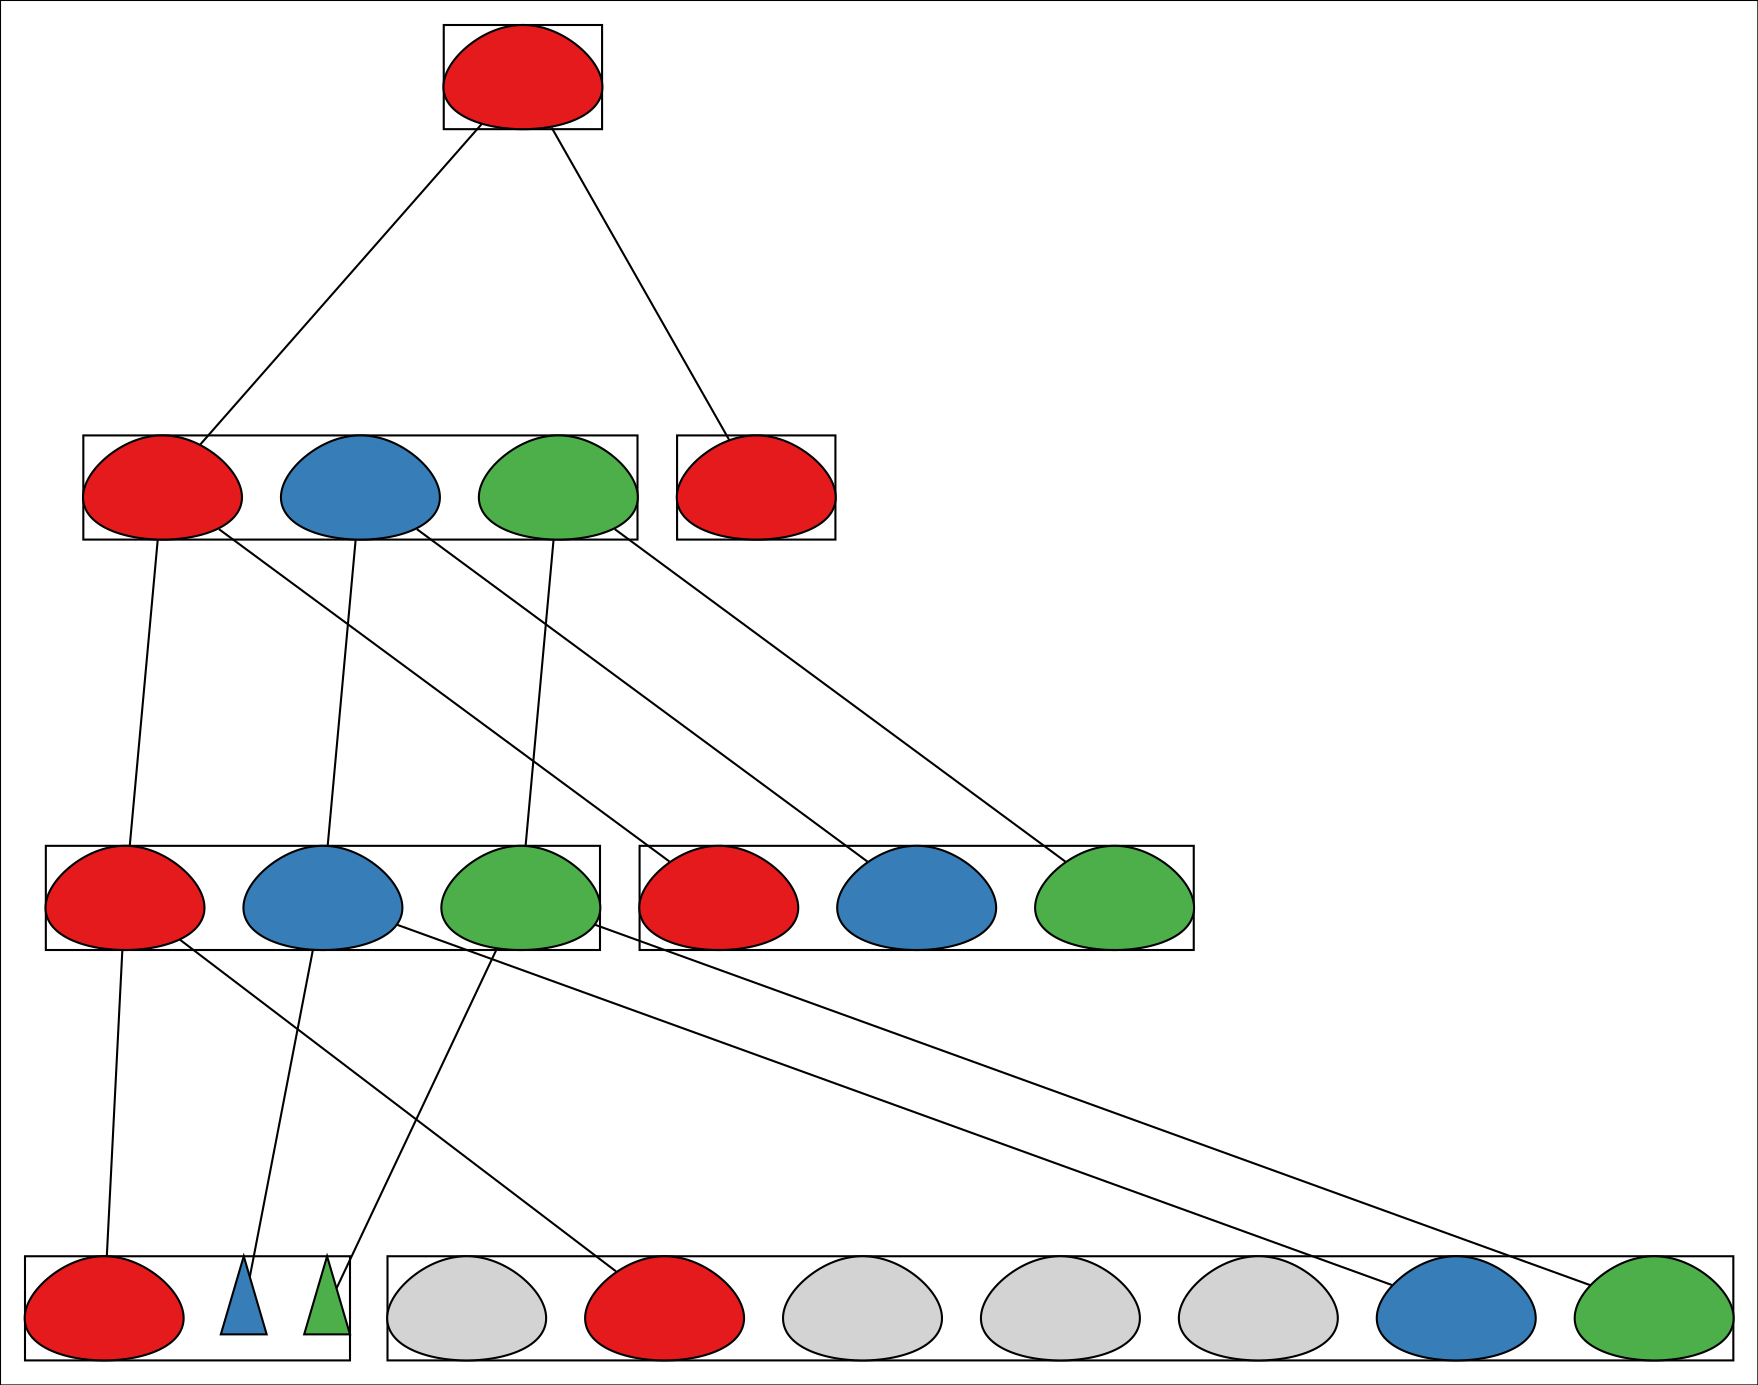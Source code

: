 strict digraph G {
colorscheme=set13;
directed=True;
margin="0.0";
newrank=True;
outputorder=edgesfirst;
rankdir=TB;
splines=False;
"1#0" [colorscheme=set13, fillcolor=1, height="0.7", label="", shape=egg, style=filled, width=1];
subgraph cluster_1 {
label="";
rank=same;
"1#0";
}

"2#0" [colorscheme=set13, fillcolor=1, height="0.7", label="", shape=egg, style=filled, width=1];
"2#1" [colorscheme=set13, fillcolor=2, height="0.7", label="", shape=egg, style=filled, width=1];
"2#2" [colorscheme=set13, fillcolor=3, height="0.7", label="", shape=egg, style=filled, width=1];
subgraph cluster_2 {
label="";
rank=same;
"2#0";
"2#1";
"2#2";
}

"3#0" [colorscheme=set13, fillcolor=1, height="0.7", label="", shape=egg, style=filled, width=1];
subgraph cluster_3 {
label="";
rank=sink;
"3#0";
}

"4#0" [colorscheme=set13, fillcolor=1, height="0.7", label="", shape=egg, style=filled, width=1];
"4#1" [colorscheme=set13, fillcolor=2, height="0.7", label="", shape=egg, style=filled, width=1];
"4#2" [colorscheme=set13, fillcolor=3, height="0.7", label="", shape=egg, style=filled, width=1];
subgraph cluster_4 {
label="";
rank=same;
"4#0";
"4#1";
"4#2";
}

"5#0" [colorscheme=set13, fillcolor=1, height="0.7", label="", shape=egg, style=filled, width=1];
"5#1" [colorscheme=set13, fillcolor=2, height="0.7", label="", shape=egg, style=filled, width=1];
"5#2" [colorscheme=set13, fillcolor=3, height="0.7", label="", shape=egg, style=filled, width=1];
subgraph cluster_5 {
label="";
rank=sink;
"5#0";
"5#1";
"5#2";
}

"6#0" [colorscheme=set13, fillcolor=1, height="0.7", label="", shape=egg, style=filled, width=1];
"6#0_death" [colorscheme=set13, fillcolor=2, height="0.7", label="", shape=triangle, style=filled, width="0.3"];
"6#1_death" [colorscheme=set13, fillcolor=3, height="0.7", label="", shape=triangle, style=filled, width="0.3"];
subgraph cluster_6 {
label="";
rank=sink;
"6#0";
"6#0_death";
"6#1_death";
}

"7#0" [colorscheme=set13, fillcolor=2, height="0.7", label="", shape=egg, style=filled, width=1];
"7#1" [colorscheme=set13, fillcolor=3, height="0.7", label="", shape=egg, style=filled, width=1];
"7#2" [height="0.7", label="", shape=egg, style=filled, width=1];
"7#3" [height="0.7", label="", shape=egg, style=filled, width=1];
"7#4" [height="0.7", label="", shape=egg, style=filled, width=1];
"7#5" [colorscheme=set13, fillcolor=1, height="0.7", label="", shape=egg, style=filled, width=1];
"7#6" [height="0.7", label="", shape=egg, style=filled, width=1];
subgraph cluster_7 {
label="";
rank=sink;
"7#0";
"7#1";
"7#2";
"7#3";
"7#4";
"7#5";
"7#6";
}

"1#0" -> "2#0"  [dir=none, minlen=4, weight=1];
"1#0" -> "3#0"  [dir=none, minlen=4, weight=1];
"2#0" -> "4#0"  [dir=none, minlen=4, weight=1];
"2#0" -> "5#0"  [dir=none, minlen=4, weight=1];
"2#1" -> "4#1"  [dir=none, minlen=4, weight=1];
"2#1" -> "5#1"  [dir=none, minlen=4, weight=1];
"2#2" -> "4#2"  [dir=none, minlen=4, weight=1];
"2#2" -> "5#2"  [dir=none, minlen=4, weight=1];
"4#0" -> "6#0"  [dir=none, minlen=4, weight=1];
"4#0" -> "7#5"  [dir=none, minlen=4, weight=1];
"4#1" -> "7#0"  [dir=none, minlen=4, weight=1];
"4#1" -> "6#0_death"  [dir=none, minlen=4, weight=1];
"4#2" -> "7#1"  [dir=none, minlen=4, weight=1];
"4#2" -> "6#1_death"  [dir=none, minlen=4, weight=1];
}
